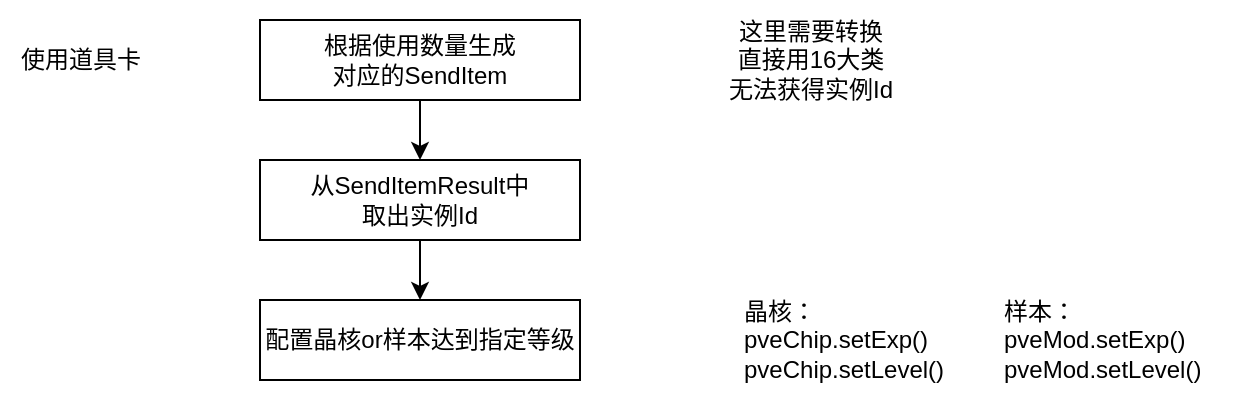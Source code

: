 <mxfile version="24.4.0" type="github">
  <diagram name="第 1 页" id="HV8gdYwcjKJ2PIOH680F">
    <mxGraphModel dx="1434" dy="746" grid="1" gridSize="10" guides="1" tooltips="1" connect="1" arrows="1" fold="1" page="1" pageScale="1" pageWidth="4681" pageHeight="3300" math="0" shadow="0">
      <root>
        <mxCell id="0" />
        <mxCell id="1" parent="0" />
        <mxCell id="t5CQ1CdHMxRMqGL0ar8x-10" style="edgeStyle=orthogonalEdgeStyle;rounded=0;orthogonalLoop=1;jettySize=auto;html=1;exitX=0.5;exitY=1;exitDx=0;exitDy=0;entryX=0.5;entryY=0;entryDx=0;entryDy=0;" edge="1" parent="1" source="t5CQ1CdHMxRMqGL0ar8x-1" target="t5CQ1CdHMxRMqGL0ar8x-4">
          <mxGeometry relative="1" as="geometry" />
        </mxCell>
        <mxCell id="t5CQ1CdHMxRMqGL0ar8x-1" value="根据使用数量生成&lt;div&gt;对应的SendItem&lt;/div&gt;" style="rounded=0;whiteSpace=wrap;html=1;" vertex="1" parent="1">
          <mxGeometry x="370" y="100" width="160" height="40" as="geometry" />
        </mxCell>
        <mxCell id="t5CQ1CdHMxRMqGL0ar8x-2" value="使用道具卡" style="text;html=1;align=center;verticalAlign=middle;resizable=0;points=[];autosize=1;strokeColor=none;fillColor=none;" vertex="1" parent="1">
          <mxGeometry x="240" y="105" width="80" height="30" as="geometry" />
        </mxCell>
        <mxCell id="t5CQ1CdHMxRMqGL0ar8x-3" value="这里需要转换&lt;div&gt;直接用16大类&lt;/div&gt;&lt;div&gt;无法获得实例Id&lt;/div&gt;" style="text;html=1;align=center;verticalAlign=middle;resizable=0;points=[];autosize=1;strokeColor=none;fillColor=none;" vertex="1" parent="1">
          <mxGeometry x="590" y="90" width="110" height="60" as="geometry" />
        </mxCell>
        <mxCell id="t5CQ1CdHMxRMqGL0ar8x-11" style="edgeStyle=orthogonalEdgeStyle;rounded=0;orthogonalLoop=1;jettySize=auto;html=1;exitX=0.5;exitY=1;exitDx=0;exitDy=0;entryX=0.5;entryY=0;entryDx=0;entryDy=0;" edge="1" parent="1" source="t5CQ1CdHMxRMqGL0ar8x-4" target="t5CQ1CdHMxRMqGL0ar8x-6">
          <mxGeometry relative="1" as="geometry" />
        </mxCell>
        <mxCell id="t5CQ1CdHMxRMqGL0ar8x-4" value="从SendItemResult中&lt;div&gt;取出实例Id&lt;/div&gt;" style="rounded=0;whiteSpace=wrap;html=1;" vertex="1" parent="1">
          <mxGeometry x="370" y="170" width="160" height="40" as="geometry" />
        </mxCell>
        <mxCell id="t5CQ1CdHMxRMqGL0ar8x-6" value="配置晶核or样本达到指定等级" style="rounded=0;whiteSpace=wrap;html=1;" vertex="1" parent="1">
          <mxGeometry x="370" y="240" width="160" height="40" as="geometry" />
        </mxCell>
        <mxCell id="t5CQ1CdHMxRMqGL0ar8x-8" value="晶核：&lt;div&gt;pveChip.setExp()&lt;/div&gt;&lt;div&gt;pveChip.setLevel()&lt;/div&gt;" style="text;html=1;align=left;verticalAlign=middle;resizable=0;points=[];autosize=1;strokeColor=none;fillColor=none;" vertex="1" parent="1">
          <mxGeometry x="610" y="230" width="120" height="60" as="geometry" />
        </mxCell>
        <mxCell id="t5CQ1CdHMxRMqGL0ar8x-9" value="样本：&lt;div&gt;pveMod.setExp()&lt;/div&gt;&lt;div&gt;pveMod.setLevel()&lt;/div&gt;" style="text;html=1;align=left;verticalAlign=middle;resizable=0;points=[];autosize=1;strokeColor=none;fillColor=none;" vertex="1" parent="1">
          <mxGeometry x="740" y="230" width="120" height="60" as="geometry" />
        </mxCell>
      </root>
    </mxGraphModel>
  </diagram>
</mxfile>
